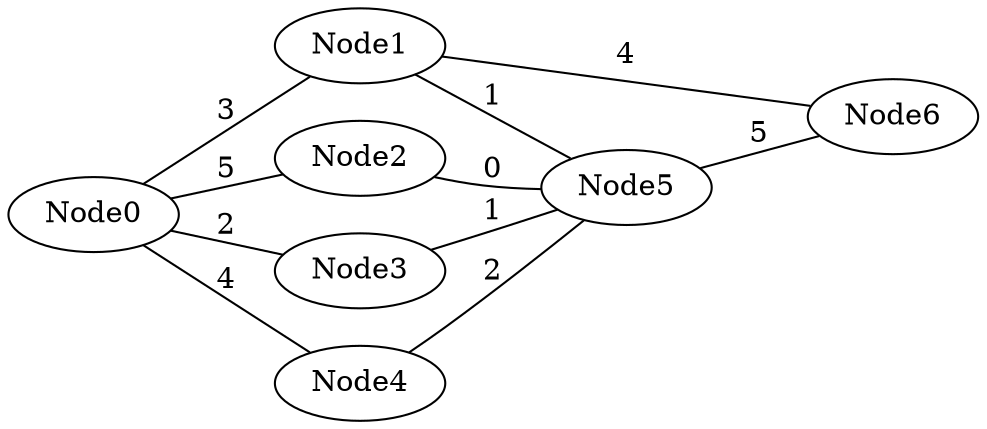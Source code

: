 graph sample {
  rankdir="LR";
  Node0;
  Node2;
  Node1;
  Node3;
  Node4;
  Node5;
  Node6;

  Node0 -- Node2 [label="5"]
  Node0 -- Node1 [label="3"]
  Node0 -- Node3 [label="2"]
  Node0 -- Node4 [label="4"]
  Node2 -- Node5 [label="0"]
  Node1 -- Node5 [label="1"]
  Node3 -- Node5 [label="1"]
  Node4 -- Node5 [label="2"]
  Node1 -- Node6 [label="4"]
  Node5 -- Node6 [label="5"]
}
